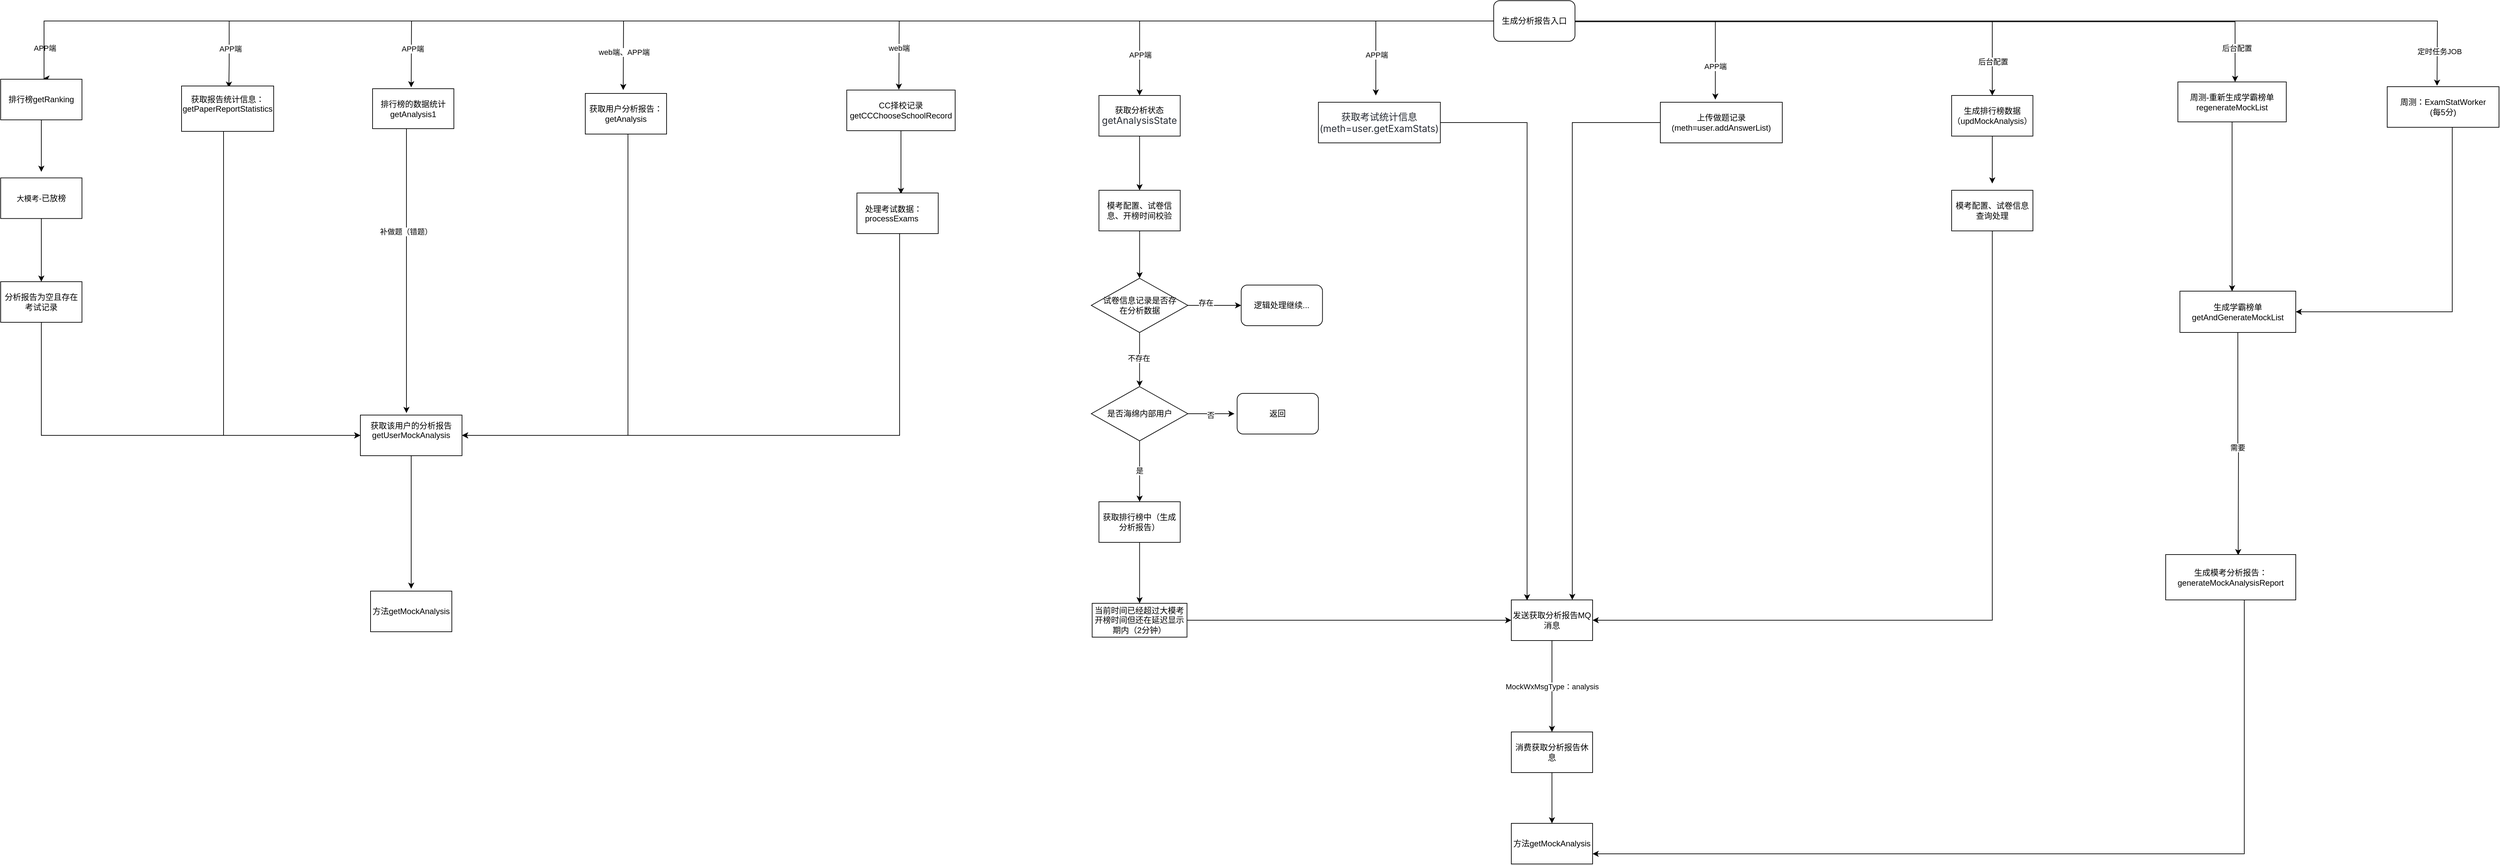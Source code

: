 <mxfile version="26.0.16">
  <diagram name="第 1 页" id="ViaAI9ll2HowO2Gb6FL9">
    <mxGraphModel dx="4106" dy="1022" grid="0" gridSize="10" guides="1" tooltips="1" connect="1" arrows="1" fold="1" page="0" pageScale="1" pageWidth="1169" pageHeight="827" math="0" shadow="0" adaptiveColors="auto">
      <root>
        <mxCell id="0" />
        <mxCell id="1" parent="0" />
        <mxCell id="7_3ddVTEXYTXa83JMsSR-4" style="edgeStyle=orthogonalEdgeStyle;rounded=0;orthogonalLoop=1;jettySize=auto;html=1;entryX=0.5;entryY=0;entryDx=0;entryDy=0;" edge="1" parent="1" source="7_3ddVTEXYTXa83JMsSR-2" target="7_3ddVTEXYTXa83JMsSR-3">
          <mxGeometry relative="1" as="geometry" />
        </mxCell>
        <mxCell id="7_3ddVTEXYTXa83JMsSR-5" value="APP端" style="edgeLabel;html=1;align=center;verticalAlign=middle;resizable=0;points=[];" vertex="1" connectable="0" parent="7_3ddVTEXYTXa83JMsSR-4">
          <mxGeometry x="0.548" y="-1" relative="1" as="geometry">
            <mxPoint x="-33" y="51" as="offset" />
          </mxGeometry>
        </mxCell>
        <mxCell id="7_3ddVTEXYTXa83JMsSR-7" style="edgeStyle=orthogonalEdgeStyle;rounded=0;orthogonalLoop=1;jettySize=auto;html=1;entryX=0.5;entryY=0;entryDx=0;entryDy=0;" edge="1" parent="1" source="7_3ddVTEXYTXa83JMsSR-2" target="7_3ddVTEXYTXa83JMsSR-6">
          <mxGeometry relative="1" as="geometry" />
        </mxCell>
        <mxCell id="7_3ddVTEXYTXa83JMsSR-8" value="后台配置" style="edgeLabel;html=1;align=center;verticalAlign=middle;resizable=0;points=[];" vertex="1" connectable="0" parent="7_3ddVTEXYTXa83JMsSR-7">
          <mxGeometry x="0.439" y="2" relative="1" as="geometry">
            <mxPoint x="94" y="62" as="offset" />
          </mxGeometry>
        </mxCell>
        <mxCell id="7_3ddVTEXYTXa83JMsSR-38" style="edgeStyle=orthogonalEdgeStyle;rounded=0;orthogonalLoop=1;jettySize=auto;html=1;" edge="1" parent="1" source="7_3ddVTEXYTXa83JMsSR-2">
          <mxGeometry relative="1" as="geometry">
            <mxPoint x="257" y="182" as="targetPoint" />
            <Array as="points">
              <mxPoint x="257" y="72" />
              <mxPoint x="257" y="182" />
            </Array>
          </mxGeometry>
        </mxCell>
        <mxCell id="7_3ddVTEXYTXa83JMsSR-46" value="APP端" style="edgeLabel;html=1;align=center;verticalAlign=middle;resizable=0;points=[];" vertex="1" connectable="0" parent="7_3ddVTEXYTXa83JMsSR-38">
          <mxGeometry x="0.574" y="1" relative="1" as="geometry">
            <mxPoint as="offset" />
          </mxGeometry>
        </mxCell>
        <mxCell id="7_3ddVTEXYTXa83JMsSR-56" style="edgeStyle=orthogonalEdgeStyle;rounded=0;orthogonalLoop=1;jettySize=auto;html=1;" edge="1" parent="1">
          <mxGeometry relative="1" as="geometry">
            <mxPoint x="1525.448" y="162.004" as="targetPoint" />
            <mxPoint x="544" y="73.11" as="sourcePoint" />
            <Array as="points">
              <mxPoint x="1525" y="73.11" />
            </Array>
          </mxGeometry>
        </mxCell>
        <mxCell id="7_3ddVTEXYTXa83JMsSR-58" value="后台配置" style="edgeLabel;html=1;align=center;verticalAlign=middle;resizable=0;points=[];" vertex="1" connectable="0" parent="7_3ddVTEXYTXa83JMsSR-56">
          <mxGeometry x="0.907" y="2" relative="1" as="geometry">
            <mxPoint as="offset" />
          </mxGeometry>
        </mxCell>
        <mxCell id="7_3ddVTEXYTXa83JMsSR-66" style="edgeStyle=orthogonalEdgeStyle;rounded=0;orthogonalLoop=1;jettySize=auto;html=1;" edge="1" parent="1" source="7_3ddVTEXYTXa83JMsSR-2">
          <mxGeometry relative="1" as="geometry">
            <mxPoint x="1823.559" y="167.672" as="targetPoint" />
          </mxGeometry>
        </mxCell>
        <mxCell id="7_3ddVTEXYTXa83JMsSR-67" value="定时任务JOB" style="edgeLabel;html=1;align=center;verticalAlign=middle;resizable=0;points=[];" vertex="1" connectable="0" parent="7_3ddVTEXYTXa83JMsSR-66">
          <mxGeometry x="0.925" y="3" relative="1" as="geometry">
            <mxPoint as="offset" />
          </mxGeometry>
        </mxCell>
        <mxCell id="7_3ddVTEXYTXa83JMsSR-71" style="edgeStyle=orthogonalEdgeStyle;rounded=0;orthogonalLoop=1;jettySize=auto;html=1;" edge="1" parent="1" source="7_3ddVTEXYTXa83JMsSR-2">
          <mxGeometry relative="1" as="geometry">
            <mxPoint x="-447.108" y="173.45" as="targetPoint" />
          </mxGeometry>
        </mxCell>
        <mxCell id="7_3ddVTEXYTXa83JMsSR-73" value="web端" style="edgeLabel;html=1;align=center;verticalAlign=middle;resizable=0;points=[];" vertex="1" connectable="0" parent="7_3ddVTEXYTXa83JMsSR-71">
          <mxGeometry x="0.873" relative="1" as="geometry">
            <mxPoint as="offset" />
          </mxGeometry>
        </mxCell>
        <mxCell id="7_3ddVTEXYTXa83JMsSR-80" style="edgeStyle=orthogonalEdgeStyle;rounded=0;orthogonalLoop=1;jettySize=auto;html=1;" edge="1" parent="1" source="7_3ddVTEXYTXa83JMsSR-2">
          <mxGeometry relative="1" as="geometry">
            <mxPoint x="-854" y="174" as="targetPoint" />
          </mxGeometry>
        </mxCell>
        <mxCell id="7_3ddVTEXYTXa83JMsSR-83" value="web端、APP端" style="edgeLabel;html=1;align=center;verticalAlign=middle;resizable=0;points=[];" vertex="1" connectable="0" parent="7_3ddVTEXYTXa83JMsSR-80">
          <mxGeometry x="0.919" relative="1" as="geometry">
            <mxPoint as="offset" />
          </mxGeometry>
        </mxCell>
        <mxCell id="7_3ddVTEXYTXa83JMsSR-87" style="edgeStyle=orthogonalEdgeStyle;rounded=0;orthogonalLoop=1;jettySize=auto;html=1;" edge="1" parent="1" source="7_3ddVTEXYTXa83JMsSR-2">
          <mxGeometry relative="1" as="geometry">
            <mxPoint x="-1167" y="170" as="targetPoint" />
          </mxGeometry>
        </mxCell>
        <mxCell id="7_3ddVTEXYTXa83JMsSR-91" value="APP端" style="edgeLabel;html=1;align=center;verticalAlign=middle;resizable=0;points=[];" vertex="1" connectable="0" parent="7_3ddVTEXYTXa83JMsSR-87">
          <mxGeometry x="0.932" y="1" relative="1" as="geometry">
            <mxPoint as="offset" />
          </mxGeometry>
        </mxCell>
        <mxCell id="7_3ddVTEXYTXa83JMsSR-94" style="edgeStyle=orthogonalEdgeStyle;rounded=0;orthogonalLoop=1;jettySize=auto;html=1;" edge="1" parent="1" source="7_3ddVTEXYTXa83JMsSR-2">
          <mxGeometry relative="1" as="geometry">
            <mxPoint x="-1436.19" y="170.59" as="targetPoint" />
          </mxGeometry>
        </mxCell>
        <mxCell id="7_3ddVTEXYTXa83JMsSR-95" value="APP端" style="edgeLabel;html=1;align=center;verticalAlign=middle;resizable=0;points=[];" vertex="1" connectable="0" parent="7_3ddVTEXYTXa83JMsSR-94">
          <mxGeometry x="0.938" relative="1" as="geometry">
            <mxPoint x="-273" y="2" as="offset" />
          </mxGeometry>
        </mxCell>
        <mxCell id="7_3ddVTEXYTXa83JMsSR-114" value="APP端" style="edgeLabel;html=1;align=center;verticalAlign=middle;resizable=0;points=[];" vertex="1" connectable="0" parent="7_3ddVTEXYTXa83JMsSR-94">
          <mxGeometry x="0.935" y="5" relative="1" as="geometry">
            <mxPoint x="-4" y="6" as="offset" />
          </mxGeometry>
        </mxCell>
        <mxCell id="7_3ddVTEXYTXa83JMsSR-109" style="edgeStyle=orthogonalEdgeStyle;rounded=0;orthogonalLoop=1;jettySize=auto;html=1;" edge="1" parent="1" source="7_3ddVTEXYTXa83JMsSR-2">
          <mxGeometry relative="1" as="geometry">
            <mxPoint x="-1710" y="157" as="targetPoint" />
            <Array as="points">
              <mxPoint x="-1709" y="72" />
              <mxPoint x="-1709" y="157" />
            </Array>
          </mxGeometry>
        </mxCell>
        <mxCell id="7_3ddVTEXYTXa83JMsSR-2" value="生成分析报告入口" style="rounded=1;whiteSpace=wrap;html=1;" vertex="1" parent="1">
          <mxGeometry x="431" y="42" width="120" height="60" as="geometry" />
        </mxCell>
        <mxCell id="7_3ddVTEXYTXa83JMsSR-10" value="" style="edgeStyle=orthogonalEdgeStyle;rounded=0;orthogonalLoop=1;jettySize=auto;html=1;" edge="1" parent="1" source="7_3ddVTEXYTXa83JMsSR-3" target="7_3ddVTEXYTXa83JMsSR-9">
          <mxGeometry relative="1" as="geometry" />
        </mxCell>
        <mxCell id="7_3ddVTEXYTXa83JMsSR-3" value="&lt;span style=&quot;color: rgb(0, 0, 0); font-family: Helvetica; font-style: normal; font-variant-ligatures: normal; font-variant-caps: normal; font-weight: 400; letter-spacing: normal; orphans: 2; text-align: center; text-indent: 0px; text-transform: none; widows: 2; word-spacing: 0px; -webkit-text-stroke-width: 0px; white-space: normal; background-color: rgb(251, 251, 251); text-decoration-thickness: initial; text-decoration-style: initial; text-decoration-color: initial; float: none; display: inline !important;&quot;&gt;&lt;span style=&quot;font-size: 12px;&quot;&gt;获取分析状态&lt;/span&gt;&lt;br&gt;&lt;span style=&quot;caret-color: rgb(40, 44, 52); color: rgb(40, 44, 52); font-family: -apple-system, BlinkMacSystemFont, &amp;quot;Helvetica Neue&amp;quot;, Helvetica, &amp;quot;PingFang SC&amp;quot;, &amp;quot;Microsoft YaHei&amp;quot;, sans-serif; orphans: 4; text-align: justify; white-space-collapse: preserve; word-spacing: 0.8px; background-color: rgb(254, 254, 254);&quot;&gt;&lt;font style=&quot;font-size: 14px;&quot;&gt;getAnalysisState&lt;/font&gt;&lt;/span&gt;&lt;/span&gt;" style="rounded=0;whiteSpace=wrap;html=1;" vertex="1" parent="1">
          <mxGeometry x="-151.75" y="182" width="120" height="60" as="geometry" />
        </mxCell>
        <mxCell id="7_3ddVTEXYTXa83JMsSR-33" style="edgeStyle=orthogonalEdgeStyle;rounded=0;orthogonalLoop=1;jettySize=auto;html=1;" edge="1" parent="1" source="7_3ddVTEXYTXa83JMsSR-6">
          <mxGeometry relative="1" as="geometry">
            <mxPoint x="1167" y="312" as="targetPoint" />
          </mxGeometry>
        </mxCell>
        <mxCell id="7_3ddVTEXYTXa83JMsSR-6" value="生成排行榜数据&lt;br&gt;（updMockAnalysis）" style="rounded=0;whiteSpace=wrap;html=1;" vertex="1" parent="1">
          <mxGeometry x="1107" y="182" width="120" height="60" as="geometry" />
        </mxCell>
        <mxCell id="7_3ddVTEXYTXa83JMsSR-12" value="" style="edgeStyle=orthogonalEdgeStyle;rounded=0;orthogonalLoop=1;jettySize=auto;html=1;" edge="1" parent="1" source="7_3ddVTEXYTXa83JMsSR-9" target="7_3ddVTEXYTXa83JMsSR-11">
          <mxGeometry relative="1" as="geometry" />
        </mxCell>
        <mxCell id="7_3ddVTEXYTXa83JMsSR-9" value="模考配置、试卷信息、开榜时间校验" style="whiteSpace=wrap;html=1;rounded=0;" vertex="1" parent="1">
          <mxGeometry x="-151.75" y="322" width="120" height="60" as="geometry" />
        </mxCell>
        <mxCell id="7_3ddVTEXYTXa83JMsSR-14" style="edgeStyle=orthogonalEdgeStyle;rounded=0;orthogonalLoop=1;jettySize=auto;html=1;" edge="1" parent="1" source="7_3ddVTEXYTXa83JMsSR-11">
          <mxGeometry relative="1" as="geometry">
            <mxPoint x="-91.75" y="612" as="targetPoint" />
          </mxGeometry>
        </mxCell>
        <mxCell id="7_3ddVTEXYTXa83JMsSR-15" value="不存在" style="edgeLabel;html=1;align=center;verticalAlign=middle;resizable=0;points=[];" vertex="1" connectable="0" parent="7_3ddVTEXYTXa83JMsSR-14">
          <mxGeometry x="-0.054" y="-2" relative="1" as="geometry">
            <mxPoint as="offset" />
          </mxGeometry>
        </mxCell>
        <mxCell id="7_3ddVTEXYTXa83JMsSR-27" style="edgeStyle=orthogonalEdgeStyle;rounded=0;orthogonalLoop=1;jettySize=auto;html=1;" edge="1" parent="1" source="7_3ddVTEXYTXa83JMsSR-11">
          <mxGeometry relative="1" as="geometry">
            <mxPoint x="58.25" y="492" as="targetPoint" />
          </mxGeometry>
        </mxCell>
        <mxCell id="7_3ddVTEXYTXa83JMsSR-28" value="存在" style="edgeLabel;html=1;align=center;verticalAlign=middle;resizable=0;points=[];" vertex="1" connectable="0" parent="7_3ddVTEXYTXa83JMsSR-27">
          <mxGeometry x="-0.325" y="4" relative="1" as="geometry">
            <mxPoint as="offset" />
          </mxGeometry>
        </mxCell>
        <mxCell id="7_3ddVTEXYTXa83JMsSR-11" value="试卷信息记录是否存&lt;br&gt;在分析数据" style="rhombus;whiteSpace=wrap;html=1;rounded=0;" vertex="1" parent="1">
          <mxGeometry x="-163" y="452" width="142.5" height="80" as="geometry" />
        </mxCell>
        <mxCell id="7_3ddVTEXYTXa83JMsSR-19" value="" style="edgeStyle=orthogonalEdgeStyle;rounded=0;orthogonalLoop=1;jettySize=auto;html=1;" edge="1" parent="1" source="7_3ddVTEXYTXa83JMsSR-17" target="7_3ddVTEXYTXa83JMsSR-18">
          <mxGeometry relative="1" as="geometry" />
        </mxCell>
        <mxCell id="7_3ddVTEXYTXa83JMsSR-20" value="是" style="edgeLabel;html=1;align=center;verticalAlign=middle;resizable=0;points=[];" vertex="1" connectable="0" parent="7_3ddVTEXYTXa83JMsSR-19">
          <mxGeometry x="-0.037" y="-1" relative="1" as="geometry">
            <mxPoint as="offset" />
          </mxGeometry>
        </mxCell>
        <mxCell id="7_3ddVTEXYTXa83JMsSR-29" style="edgeStyle=orthogonalEdgeStyle;rounded=0;orthogonalLoop=1;jettySize=auto;html=1;" edge="1" parent="1" source="7_3ddVTEXYTXa83JMsSR-17">
          <mxGeometry relative="1" as="geometry">
            <mxPoint x="48.25" y="652" as="targetPoint" />
          </mxGeometry>
        </mxCell>
        <mxCell id="7_3ddVTEXYTXa83JMsSR-30" value="否" style="edgeLabel;html=1;align=center;verticalAlign=middle;resizable=0;points=[];" vertex="1" connectable="0" parent="7_3ddVTEXYTXa83JMsSR-29">
          <mxGeometry x="0.009" y="-1" relative="1" as="geometry">
            <mxPoint x="-1" as="offset" />
          </mxGeometry>
        </mxCell>
        <mxCell id="7_3ddVTEXYTXa83JMsSR-17" value="是否海绵内部用户" style="rhombus;whiteSpace=wrap;html=1;rounded=0;" vertex="1" parent="1">
          <mxGeometry x="-163" y="612" width="142.5" height="80" as="geometry" />
        </mxCell>
        <mxCell id="7_3ddVTEXYTXa83JMsSR-22" value="" style="edgeStyle=orthogonalEdgeStyle;rounded=0;orthogonalLoop=1;jettySize=auto;html=1;" edge="1" parent="1" source="7_3ddVTEXYTXa83JMsSR-18" target="7_3ddVTEXYTXa83JMsSR-21">
          <mxGeometry relative="1" as="geometry" />
        </mxCell>
        <mxCell id="7_3ddVTEXYTXa83JMsSR-18" value="获取排行榜中（生成分析报告）" style="whiteSpace=wrap;html=1;rounded=0;" vertex="1" parent="1">
          <mxGeometry x="-151.75" y="782" width="120" height="60" as="geometry" />
        </mxCell>
        <mxCell id="7_3ddVTEXYTXa83JMsSR-24" value="" style="edgeStyle=orthogonalEdgeStyle;rounded=0;orthogonalLoop=1;jettySize=auto;html=1;" edge="1" parent="1" source="7_3ddVTEXYTXa83JMsSR-21" target="7_3ddVTEXYTXa83JMsSR-23">
          <mxGeometry relative="1" as="geometry" />
        </mxCell>
        <mxCell id="7_3ddVTEXYTXa83JMsSR-21" value="当前时间已经超过大模考开榜时间但还在延迟显示期内（2分钟）" style="whiteSpace=wrap;html=1;rounded=0;" vertex="1" parent="1">
          <mxGeometry x="-161.75" y="932" width="140" height="50" as="geometry" />
        </mxCell>
        <mxCell id="7_3ddVTEXYTXa83JMsSR-26" value="MockWxMsgType：analysis" style="edgeStyle=orthogonalEdgeStyle;rounded=0;orthogonalLoop=1;jettySize=auto;html=1;" edge="1" parent="1" source="7_3ddVTEXYTXa83JMsSR-23" target="7_3ddVTEXYTXa83JMsSR-25">
          <mxGeometry relative="1" as="geometry" />
        </mxCell>
        <mxCell id="7_3ddVTEXYTXa83JMsSR-23" value="发送获取分析报告MQ消息" style="whiteSpace=wrap;html=1;rounded=0;" vertex="1" parent="1">
          <mxGeometry x="457" y="927" width="120" height="60" as="geometry" />
        </mxCell>
        <mxCell id="7_3ddVTEXYTXa83JMsSR-53" value="" style="edgeStyle=orthogonalEdgeStyle;rounded=0;orthogonalLoop=1;jettySize=auto;html=1;" edge="1" parent="1" source="7_3ddVTEXYTXa83JMsSR-25" target="7_3ddVTEXYTXa83JMsSR-52">
          <mxGeometry relative="1" as="geometry" />
        </mxCell>
        <mxCell id="7_3ddVTEXYTXa83JMsSR-25" value="消费获取分析报告休息" style="whiteSpace=wrap;html=1;rounded=0;" vertex="1" parent="1">
          <mxGeometry x="457" y="1122" width="120" height="60" as="geometry" />
        </mxCell>
        <mxCell id="7_3ddVTEXYTXa83JMsSR-31" value="返回" style="rounded=1;whiteSpace=wrap;html=1;" vertex="1" parent="1">
          <mxGeometry x="52.25" y="622" width="120" height="60" as="geometry" />
        </mxCell>
        <mxCell id="7_3ddVTEXYTXa83JMsSR-32" value="逻辑处理继续..." style="rounded=1;whiteSpace=wrap;html=1;" vertex="1" parent="1">
          <mxGeometry x="58.25" y="462" width="120" height="60" as="geometry" />
        </mxCell>
        <mxCell id="7_3ddVTEXYTXa83JMsSR-43" style="edgeStyle=orthogonalEdgeStyle;rounded=0;orthogonalLoop=1;jettySize=auto;html=1;entryX=1;entryY=0.5;entryDx=0;entryDy=0;" edge="1" parent="1" source="7_3ddVTEXYTXa83JMsSR-34" target="7_3ddVTEXYTXa83JMsSR-23">
          <mxGeometry relative="1" as="geometry">
            <Array as="points">
              <mxPoint x="1167" y="957" />
            </Array>
          </mxGeometry>
        </mxCell>
        <mxCell id="7_3ddVTEXYTXa83JMsSR-34" value="模考配置、试卷信息查询处理" style="whiteSpace=wrap;html=1;rounded=0;" vertex="1" parent="1">
          <mxGeometry x="1107" y="322" width="120" height="60" as="geometry" />
        </mxCell>
        <mxCell id="7_3ddVTEXYTXa83JMsSR-39" value="&lt;span style=&quot;caret-color: rgb(40, 44, 52); color: rgb(40, 44, 52); font-family: -apple-system, BlinkMacSystemFont, &amp;quot;Helvetica Neue&amp;quot;, Helvetica, &amp;quot;PingFang SC&amp;quot;, &amp;quot;Microsoft YaHei&amp;quot;, sans-serif; orphans: 4; text-align: justify; white-space-collapse: preserve; word-spacing: 0.8px; background-color: rgb(254, 254, 254);&quot;&gt;&lt;font style=&quot;font-size: 14px;&quot;&gt;获取考试统计信息(meth=user.getExamStats)&lt;/font&gt;&lt;/span&gt;" style="rounded=0;whiteSpace=wrap;html=1;" vertex="1" parent="1">
          <mxGeometry x="172.25" y="192" width="180" height="60" as="geometry" />
        </mxCell>
        <mxCell id="7_3ddVTEXYTXa83JMsSR-44" style="edgeStyle=orthogonalEdgeStyle;rounded=0;orthogonalLoop=1;jettySize=auto;html=1;entryX=0.75;entryY=0;entryDx=0;entryDy=0;" edge="1" parent="1" source="7_3ddVTEXYTXa83JMsSR-41" target="7_3ddVTEXYTXa83JMsSR-23">
          <mxGeometry relative="1" as="geometry" />
        </mxCell>
        <mxCell id="7_3ddVTEXYTXa83JMsSR-41" value="上传做题记录(meth=user.addAnswerList)" style="rounded=0;whiteSpace=wrap;html=1;" vertex="1" parent="1">
          <mxGeometry x="677" y="192" width="180" height="60" as="geometry" />
        </mxCell>
        <mxCell id="7_3ddVTEXYTXa83JMsSR-42" style="edgeStyle=orthogonalEdgeStyle;rounded=0;orthogonalLoop=1;jettySize=auto;html=1;entryX=0.451;entryY=-0.065;entryDx=0;entryDy=0;entryPerimeter=0;" edge="1" parent="1" source="7_3ddVTEXYTXa83JMsSR-2" target="7_3ddVTEXYTXa83JMsSR-41">
          <mxGeometry relative="1" as="geometry" />
        </mxCell>
        <mxCell id="7_3ddVTEXYTXa83JMsSR-47" value="APP端" style="edgeLabel;html=1;align=center;verticalAlign=middle;resizable=0;points=[];" vertex="1" connectable="0" parent="7_3ddVTEXYTXa83JMsSR-42">
          <mxGeometry x="0.693" relative="1" as="geometry">
            <mxPoint as="offset" />
          </mxGeometry>
        </mxCell>
        <mxCell id="7_3ddVTEXYTXa83JMsSR-45" style="edgeStyle=orthogonalEdgeStyle;rounded=0;orthogonalLoop=1;jettySize=auto;html=1;entryX=0.194;entryY=0.011;entryDx=0;entryDy=0;entryPerimeter=0;" edge="1" parent="1" source="7_3ddVTEXYTXa83JMsSR-39" target="7_3ddVTEXYTXa83JMsSR-23">
          <mxGeometry relative="1" as="geometry" />
        </mxCell>
        <mxCell id="7_3ddVTEXYTXa83JMsSR-52" value="&lt;span style=&quot;font-size: 12px;&quot;&gt;方法getMockAnalysis&lt;/span&gt;" style="whiteSpace=wrap;html=1;rounded=0;" vertex="1" parent="1">
          <mxGeometry x="457" y="1257" width="120" height="60" as="geometry" />
        </mxCell>
        <mxCell id="7_3ddVTEXYTXa83JMsSR-64" style="edgeStyle=orthogonalEdgeStyle;rounded=0;orthogonalLoop=1;jettySize=auto;html=1;" edge="1" parent="1" source="7_3ddVTEXYTXa83JMsSR-57">
          <mxGeometry relative="1" as="geometry">
            <mxPoint x="1521" y="471.227" as="targetPoint" />
          </mxGeometry>
        </mxCell>
        <mxCell id="7_3ddVTEXYTXa83JMsSR-57" value="周测-重新生成学霸榜单&lt;br&gt;&lt;span style=&quot;font-size: 12px;&quot;&gt;regenerateMockList&lt;/span&gt;" style="rounded=0;whiteSpace=wrap;html=1;" vertex="1" parent="1">
          <mxGeometry x="1441" y="162" width="160" height="59" as="geometry" />
        </mxCell>
        <mxCell id="7_3ddVTEXYTXa83JMsSR-60" style="edgeStyle=orthogonalEdgeStyle;rounded=0;orthogonalLoop=1;jettySize=auto;html=1;" edge="1" parent="1" source="7_3ddVTEXYTXa83JMsSR-59">
          <mxGeometry relative="1" as="geometry">
            <mxPoint x="1530" y="861" as="targetPoint" />
          </mxGeometry>
        </mxCell>
        <mxCell id="7_3ddVTEXYTXa83JMsSR-62" value="需要" style="edgeLabel;html=1;align=center;verticalAlign=middle;resizable=0;points=[];" vertex="1" connectable="0" parent="7_3ddVTEXYTXa83JMsSR-60">
          <mxGeometry x="0.036" y="-2" relative="1" as="geometry">
            <mxPoint as="offset" />
          </mxGeometry>
        </mxCell>
        <mxCell id="7_3ddVTEXYTXa83JMsSR-59" value="生成学霸榜单&lt;br&gt;&lt;span style=&quot;font-size: 12px;&quot;&gt;getAndGenerateMockList&lt;/span&gt;" style="rounded=0;whiteSpace=wrap;html=1;" vertex="1" parent="1">
          <mxGeometry x="1444" y="471" width="171" height="61" as="geometry" />
        </mxCell>
        <mxCell id="7_3ddVTEXYTXa83JMsSR-63" style="edgeStyle=orthogonalEdgeStyle;rounded=0;orthogonalLoop=1;jettySize=auto;html=1;entryX=1;entryY=0.75;entryDx=0;entryDy=0;" edge="1" parent="1" source="7_3ddVTEXYTXa83JMsSR-61" target="7_3ddVTEXYTXa83JMsSR-52">
          <mxGeometry relative="1" as="geometry">
            <mxPoint x="980.559" y="1276.227" as="targetPoint" />
            <Array as="points">
              <mxPoint x="1539" y="1302" />
            </Array>
          </mxGeometry>
        </mxCell>
        <mxCell id="7_3ddVTEXYTXa83JMsSR-61" value="&lt;span style=&quot;font-size: 12px;&quot;&gt;生成模考分析报告：generateMockAnalysisReport&lt;/span&gt;" style="rounded=0;whiteSpace=wrap;html=1;" vertex="1" parent="1">
          <mxGeometry x="1423" y="860" width="192" height="67" as="geometry" />
        </mxCell>
        <mxCell id="7_3ddVTEXYTXa83JMsSR-69" style="edgeStyle=orthogonalEdgeStyle;rounded=0;orthogonalLoop=1;jettySize=auto;html=1;entryX=1;entryY=0.5;entryDx=0;entryDy=0;" edge="1" parent="1" source="7_3ddVTEXYTXa83JMsSR-68" target="7_3ddVTEXYTXa83JMsSR-59">
          <mxGeometry relative="1" as="geometry">
            <Array as="points">
              <mxPoint x="1846" y="502" />
            </Array>
          </mxGeometry>
        </mxCell>
        <mxCell id="7_3ddVTEXYTXa83JMsSR-68" value="&lt;span style=&quot;font-size: 12px;&quot;&gt;周测：ExamStatWorker&lt;br&gt;(每5分)&lt;/span&gt;" style="rounded=0;whiteSpace=wrap;html=1;" vertex="1" parent="1">
          <mxGeometry x="1750" y="169" width="165" height="60" as="geometry" />
        </mxCell>
        <mxCell id="7_3ddVTEXYTXa83JMsSR-74" style="edgeStyle=orthogonalEdgeStyle;rounded=0;orthogonalLoop=1;jettySize=auto;html=1;" edge="1" parent="1" source="7_3ddVTEXYTXa83JMsSR-72">
          <mxGeometry relative="1" as="geometry">
            <mxPoint x="-444" y="327.45" as="targetPoint" />
          </mxGeometry>
        </mxCell>
        <mxCell id="7_3ddVTEXYTXa83JMsSR-72" value="CC择校记录&lt;br&gt;&lt;span style=&quot;font-size: 12px;&quot;&gt;getCCChooseSchoolRecord&lt;/span&gt;" style="rounded=0;whiteSpace=wrap;html=1;" vertex="1" parent="1">
          <mxGeometry x="-524" y="174" width="160" height="60" as="geometry" />
        </mxCell>
        <mxCell id="7_3ddVTEXYTXa83JMsSR-127" style="edgeStyle=orthogonalEdgeStyle;rounded=0;orthogonalLoop=1;jettySize=auto;html=1;entryX=1;entryY=0.5;entryDx=0;entryDy=0;" edge="1" parent="1" source="7_3ddVTEXYTXa83JMsSR-75" target="7_3ddVTEXYTXa83JMsSR-78">
          <mxGeometry relative="1" as="geometry">
            <Array as="points">
              <mxPoint x="-446" y="684" />
            </Array>
          </mxGeometry>
        </mxCell>
        <mxCell id="7_3ddVTEXYTXa83JMsSR-75" value="" style="rounded=0;whiteSpace=wrap;html=1;" vertex="1" parent="1">
          <mxGeometry x="-509" y="326" width="120" height="60" as="geometry" />
        </mxCell>
        <mxCell id="7_3ddVTEXYTXa83JMsSR-76" value="处理考试数据：&#xa;processExams" style="text;whiteSpace=wrap;" vertex="1" parent="1">
          <mxGeometry x="-499" y="336" width="124.89" height="38.73" as="geometry" />
        </mxCell>
        <mxCell id="7_3ddVTEXYTXa83JMsSR-128" style="edgeStyle=orthogonalEdgeStyle;rounded=0;orthogonalLoop=1;jettySize=auto;html=1;" edge="1" parent="1" source="7_3ddVTEXYTXa83JMsSR-78">
          <mxGeometry relative="1" as="geometry">
            <mxPoint x="-1167.0" y="910.52" as="targetPoint" />
          </mxGeometry>
        </mxCell>
        <mxCell id="7_3ddVTEXYTXa83JMsSR-78" value="获取该用户的分析报告&lt;br&gt;&lt;div&gt;&lt;span style=&quot;font-size: 12px;&quot;&gt;getUserMockAnalysis&lt;/span&gt;&lt;/div&gt;&lt;div&gt;&lt;br&gt;&lt;/div&gt;" style="rounded=0;whiteSpace=wrap;html=1;" vertex="1" parent="1">
          <mxGeometry x="-1242" y="654" width="150" height="60" as="geometry" />
        </mxCell>
        <mxCell id="7_3ddVTEXYTXa83JMsSR-121" style="edgeStyle=orthogonalEdgeStyle;rounded=0;orthogonalLoop=1;jettySize=auto;html=1;entryX=1;entryY=0.5;entryDx=0;entryDy=0;" edge="1" parent="1" source="7_3ddVTEXYTXa83JMsSR-82" target="7_3ddVTEXYTXa83JMsSR-78">
          <mxGeometry relative="1" as="geometry">
            <Array as="points">
              <mxPoint x="-847" y="684" />
            </Array>
          </mxGeometry>
        </mxCell>
        <mxCell id="7_3ddVTEXYTXa83JMsSR-82" value="获取用户分析报告：&lt;br&gt;&lt;span style=&quot;font-size: 12px;&quot;&gt;getAnalysis&lt;/span&gt;" style="rounded=0;whiteSpace=wrap;html=1;" vertex="1" parent="1">
          <mxGeometry x="-910" y="179" width="120" height="60" as="geometry" />
        </mxCell>
        <mxCell id="7_3ddVTEXYTXa83JMsSR-89" style="edgeStyle=orthogonalEdgeStyle;rounded=0;orthogonalLoop=1;jettySize=auto;html=1;" edge="1" parent="1" source="7_3ddVTEXYTXa83JMsSR-88">
          <mxGeometry relative="1" as="geometry">
            <mxPoint x="-1174" y="651" as="targetPoint" />
            <Array as="points">
              <mxPoint x="-1174" y="368" />
              <mxPoint x="-1174" y="368" />
            </Array>
          </mxGeometry>
        </mxCell>
        <mxCell id="7_3ddVTEXYTXa83JMsSR-120" value="补做题（错题）" style="edgeLabel;html=1;align=center;verticalAlign=middle;resizable=0;points=[];" vertex="1" connectable="0" parent="7_3ddVTEXYTXa83JMsSR-89">
          <mxGeometry x="-0.276" y="-1" relative="1" as="geometry">
            <mxPoint as="offset" />
          </mxGeometry>
        </mxCell>
        <mxCell id="7_3ddVTEXYTXa83JMsSR-88" value="排行榜的数据统计&lt;br&gt;&lt;span style=&quot;font-size: 12px;&quot;&gt;getAnalysis1&lt;/span&gt;" style="rounded=0;whiteSpace=wrap;html=1;" vertex="1" parent="1">
          <mxGeometry x="-1224" y="172" width="120" height="59" as="geometry" />
        </mxCell>
        <mxCell id="7_3ddVTEXYTXa83JMsSR-103" style="edgeStyle=orthogonalEdgeStyle;rounded=0;orthogonalLoop=1;jettySize=auto;html=1;" edge="1" parent="1" source="7_3ddVTEXYTXa83JMsSR-93">
          <mxGeometry relative="1" as="geometry">
            <mxPoint x="-1713" y="294.729" as="targetPoint" />
          </mxGeometry>
        </mxCell>
        <mxCell id="7_3ddVTEXYTXa83JMsSR-93" value="排行榜getRanking" style="rounded=0;whiteSpace=wrap;html=1;" vertex="1" parent="1">
          <mxGeometry x="-1773" y="158" width="120" height="60" as="geometry" />
        </mxCell>
        <mxCell id="7_3ddVTEXYTXa83JMsSR-105" style="edgeStyle=orthogonalEdgeStyle;rounded=0;orthogonalLoop=1;jettySize=auto;html=1;entryX=0.5;entryY=0;entryDx=0;entryDy=0;" edge="1" parent="1" source="7_3ddVTEXYTXa83JMsSR-98" target="7_3ddVTEXYTXa83JMsSR-100">
          <mxGeometry relative="1" as="geometry" />
        </mxCell>
        <mxCell id="7_3ddVTEXYTXa83JMsSR-98" value="&lt;span style=&quot;font-size: 11px; text-wrap-mode: nowrap;&quot;&gt;大模考-&lt;/span&gt;已放榜" style="rounded=0;whiteSpace=wrap;html=1;" vertex="1" parent="1">
          <mxGeometry x="-1773" y="303.73" width="120" height="60" as="geometry" />
        </mxCell>
        <mxCell id="7_3ddVTEXYTXa83JMsSR-124" style="edgeStyle=orthogonalEdgeStyle;rounded=0;orthogonalLoop=1;jettySize=auto;html=1;entryX=0;entryY=0.5;entryDx=0;entryDy=0;" edge="1" parent="1" source="7_3ddVTEXYTXa83JMsSR-100" target="7_3ddVTEXYTXa83JMsSR-78">
          <mxGeometry relative="1" as="geometry">
            <Array as="points">
              <mxPoint x="-1713" y="684" />
            </Array>
          </mxGeometry>
        </mxCell>
        <mxCell id="7_3ddVTEXYTXa83JMsSR-100" value="分析报告为空且存在考试记录" style="rounded=0;whiteSpace=wrap;html=1;" vertex="1" parent="1">
          <mxGeometry x="-1773" y="457" width="120" height="60" as="geometry" />
        </mxCell>
        <mxCell id="7_3ddVTEXYTXa83JMsSR-123" style="edgeStyle=orthogonalEdgeStyle;rounded=0;orthogonalLoop=1;jettySize=auto;html=1;entryX=0;entryY=0.5;entryDx=0;entryDy=0;" edge="1" parent="1" source="7_3ddVTEXYTXa83JMsSR-110" target="7_3ddVTEXYTXa83JMsSR-78">
          <mxGeometry relative="1" as="geometry">
            <Array as="points">
              <mxPoint x="-1444" y="684" />
            </Array>
          </mxGeometry>
        </mxCell>
        <mxCell id="7_3ddVTEXYTXa83JMsSR-110" value="&lt;span style=&quot;font-size: 12px;&quot;&gt;获取报告统计信息：&lt;/span&gt;&lt;br&gt;&lt;div style=&quot;&quot;&gt;&lt;span style=&quot;font-size: 12px;&quot;&gt;getPaperReportStatistics&lt;/span&gt;&lt;/div&gt;&lt;div style=&quot;font-size: 12px;&quot;&gt;&lt;br&gt;&lt;/div&gt;" style="rounded=0;whiteSpace=wrap;html=1;" vertex="1" parent="1">
          <mxGeometry x="-1506" y="168" width="136" height="67" as="geometry" />
        </mxCell>
        <mxCell id="7_3ddVTEXYTXa83JMsSR-129" value="&lt;span style=&quot;font-size: 12px;&quot;&gt;方法getMockAnalysis&lt;/span&gt;" style="whiteSpace=wrap;html=1;rounded=0;" vertex="1" parent="1">
          <mxGeometry x="-1227" y="914" width="120" height="60" as="geometry" />
        </mxCell>
      </root>
    </mxGraphModel>
  </diagram>
</mxfile>

